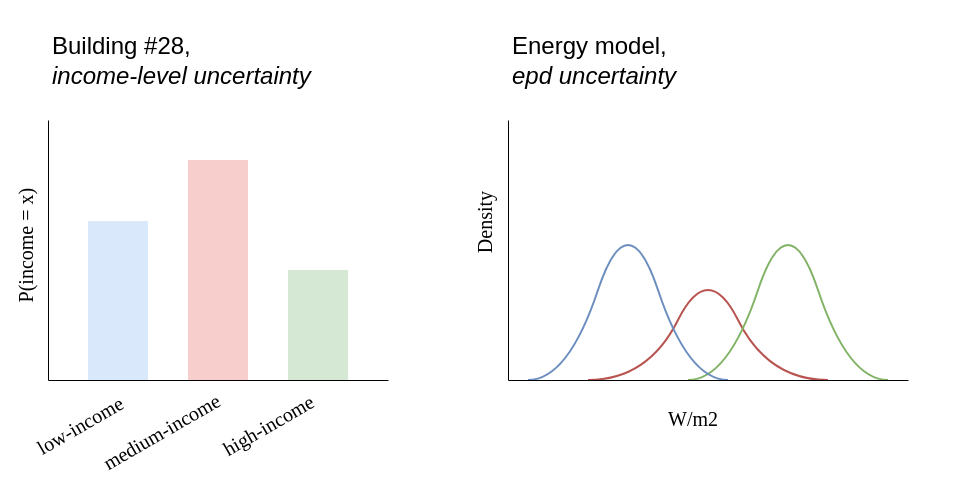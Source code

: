 <mxfile>
    <diagram id="DX7w-psijmN2doqCM3PN" name="Page-1">
        <mxGraphModel dx="665" dy="445" grid="0" gridSize="10" guides="1" tooltips="1" connect="1" arrows="1" fold="1" page="1" pageScale="1" pageWidth="1700" pageHeight="1100" math="0" shadow="0">
            <root>
                <mxCell id="0"/>
                <mxCell id="1" parent="0"/>
                <mxCell id="5" value="" style="curved=1;endArrow=none;html=1;endFill=0;fillColor=#f8cecc;strokeColor=#b85450;" edge="1" parent="1">
                    <mxGeometry width="50" height="50" relative="1" as="geometry">
                        <mxPoint x="510" y="360" as="sourcePoint"/>
                        <mxPoint x="630" y="360" as="targetPoint"/>
                        <Array as="points">
                            <mxPoint x="540" y="360"/>
                            <mxPoint x="570" y="300"/>
                            <mxPoint x="600" y="360"/>
                        </Array>
                    </mxGeometry>
                </mxCell>
                <mxCell id="6" value="" style="curved=1;endArrow=none;html=1;endFill=0;fillColor=#d5e8d4;strokeColor=#82b366;" edge="1" parent="1">
                    <mxGeometry width="50" height="50" relative="1" as="geometry">
                        <mxPoint x="560" y="360" as="sourcePoint"/>
                        <mxPoint x="660" y="360" as="targetPoint"/>
                        <Array as="points">
                            <mxPoint x="580" y="360"/>
                            <mxPoint x="610" y="270"/>
                            <mxPoint x="640" y="360"/>
                        </Array>
                    </mxGeometry>
                </mxCell>
                <mxCell id="7" value="" style="curved=1;endArrow=none;html=1;endFill=0;fillColor=#dae8fc;strokeColor=#6c8ebf;" edge="1" parent="1">
                    <mxGeometry width="50" height="50" relative="1" as="geometry">
                        <mxPoint x="480" y="360" as="sourcePoint"/>
                        <mxPoint x="580" y="360" as="targetPoint"/>
                        <Array as="points">
                            <mxPoint x="500" y="360"/>
                            <mxPoint x="530" y="270"/>
                            <mxPoint x="560" y="360"/>
                        </Array>
                    </mxGeometry>
                </mxCell>
                <mxCell id="2" value="" style="rounded=0;whiteSpace=wrap;html=1;fillColor=#dae8fc;strokeColor=none;" vertex="1" parent="1">
                    <mxGeometry x="260" y="280.556" width="30" height="79.444" as="geometry"/>
                </mxCell>
                <mxCell id="3" value="" style="rounded=0;whiteSpace=wrap;html=1;fillColor=#f8cecc;strokeColor=none;" vertex="1" parent="1">
                    <mxGeometry x="310" y="250" width="30" height="110.0" as="geometry"/>
                </mxCell>
                <mxCell id="4" value="" style="rounded=0;whiteSpace=wrap;html=1;fillColor=#d5e8d4;strokeColor=none;" vertex="1" parent="1">
                    <mxGeometry x="360" y="305" width="30" height="55.0" as="geometry"/>
                </mxCell>
                <mxCell id="13" value="" style="edgeStyle=segmentEdgeStyle;endArrow=none;html=1;curved=0;rounded=0;endSize=8;startSize=8;strokeColor=#000000;endFill=0;strokeWidth=0.5;" edge="1" parent="1">
                    <mxGeometry width="50" height="50" relative="1" as="geometry">
                        <mxPoint x="410" y="360" as="sourcePoint"/>
                        <mxPoint x="240" y="230" as="targetPoint"/>
                        <Array as="points">
                            <mxPoint x="240" y="360"/>
                            <mxPoint x="240" y="230"/>
                        </Array>
                    </mxGeometry>
                </mxCell>
                <mxCell id="14" value="" style="edgeStyle=segmentEdgeStyle;endArrow=none;html=1;curved=0;rounded=0;endSize=8;startSize=8;strokeColor=#000000;endFill=0;strokeWidth=0.5;" edge="1" parent="1">
                    <mxGeometry width="50" height="50" relative="1" as="geometry">
                        <mxPoint x="670" y="360" as="sourcePoint"/>
                        <mxPoint x="470" y="230" as="targetPoint"/>
                        <Array as="points">
                            <mxPoint x="470" y="360"/>
                            <mxPoint x="470" y="230"/>
                        </Array>
                    </mxGeometry>
                </mxCell>
                <mxCell id="15" value="Building #28, &lt;br&gt;&lt;i&gt;income-level uncertainty&lt;/i&gt;" style="rounded=0;whiteSpace=wrap;html=1;fillColor=none;strokeColor=none;align=left;" vertex="1" parent="1">
                    <mxGeometry x="240" y="170" width="210" height="60" as="geometry"/>
                </mxCell>
                <mxCell id="16" value="low-income" style="rounded=0;whiteSpace=wrap;html=1;fillColor=none;strokeColor=none;align=left;rotation=-30;fontSize=10;fontFamily=acumin pro light;" vertex="1" parent="1">
                    <mxGeometry x="230" y="369" width="55" height="24" as="geometry"/>
                </mxCell>
                <mxCell id="17" value="medium-income" style="rounded=0;whiteSpace=wrap;html=1;fillColor=none;strokeColor=none;align=left;rotation=-30;fontSize=10;fontFamily=acumin pro light;" vertex="1" parent="1">
                    <mxGeometry x="261" y="369" width="74" height="30" as="geometry"/>
                </mxCell>
                <mxCell id="18" value="high-income" style="rounded=0;whiteSpace=wrap;html=1;fillColor=none;strokeColor=none;align=left;rotation=-30;fontSize=10;fontFamily=acumin pro light;" vertex="1" parent="1">
                    <mxGeometry x="322" y="369" width="59" height="24" as="geometry"/>
                </mxCell>
                <mxCell id="21" value="Energy model,&lt;br&gt;&lt;i&gt;epd uncertainty&lt;/i&gt;" style="rounded=0;whiteSpace=wrap;html=1;fillColor=none;strokeColor=none;align=left;" vertex="1" parent="1">
                    <mxGeometry x="470" y="170" width="233" height="60" as="geometry"/>
                </mxCell>
                <mxCell id="22" value="P(income = x)" style="rounded=0;whiteSpace=wrap;html=1;fillColor=none;strokeColor=none;align=center;rotation=-90;fontSize=10;fontFamily=acumin pro light;" vertex="1" parent="1">
                    <mxGeometry x="193" y="280.56" width="70" height="24" as="geometry"/>
                </mxCell>
                <mxCell id="23" value="Density" style="rounded=0;whiteSpace=wrap;html=1;fillColor=none;strokeColor=none;align=center;rotation=-90;fontSize=10;fontFamily=acumin pro light;" vertex="1" parent="1">
                    <mxGeometry x="394" y="269" width="128" height="24" as="geometry"/>
                </mxCell>
                <mxCell id="24" value="W/m2" style="rounded=0;whiteSpace=wrap;html=1;fillColor=none;strokeColor=none;align=left;rotation=0;fontSize=10;fontFamily=acumin pro light;" vertex="1" parent="1">
                    <mxGeometry x="548" y="369" width="36" height="19" as="geometry"/>
                </mxCell>
            </root>
        </mxGraphModel>
    </diagram>
</mxfile>

